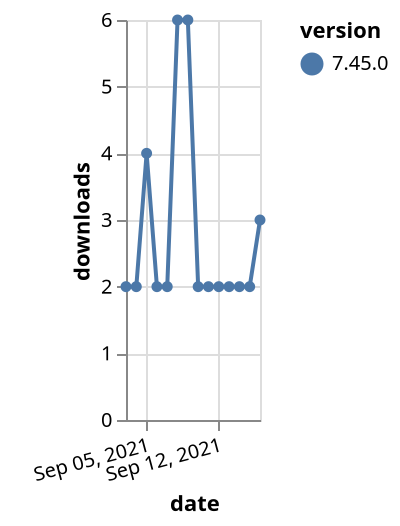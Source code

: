 {"$schema": "https://vega.github.io/schema/vega-lite/v5.json", "description": "A simple bar chart with embedded data.", "data": {"values": [{"date": "2021-09-03", "total": 4969, "delta": 2, "version": "7.45.0"}, {"date": "2021-09-04", "total": 4971, "delta": 2, "version": "7.45.0"}, {"date": "2021-09-05", "total": 4975, "delta": 4, "version": "7.45.0"}, {"date": "2021-09-06", "total": 4977, "delta": 2, "version": "7.45.0"}, {"date": "2021-09-07", "total": 4979, "delta": 2, "version": "7.45.0"}, {"date": "2021-09-08", "total": 4985, "delta": 6, "version": "7.45.0"}, {"date": "2021-09-09", "total": 4991, "delta": 6, "version": "7.45.0"}, {"date": "2021-09-10", "total": 4993, "delta": 2, "version": "7.45.0"}, {"date": "2021-09-11", "total": 4995, "delta": 2, "version": "7.45.0"}, {"date": "2021-09-12", "total": 4997, "delta": 2, "version": "7.45.0"}, {"date": "2021-09-13", "total": 4999, "delta": 2, "version": "7.45.0"}, {"date": "2021-09-14", "total": 5001, "delta": 2, "version": "7.45.0"}, {"date": "2021-09-15", "total": 5003, "delta": 2, "version": "7.45.0"}, {"date": "2021-09-16", "total": 5006, "delta": 3, "version": "7.45.0"}]}, "width": "container", "mark": {"type": "line", "point": {"filled": true}}, "encoding": {"x": {"field": "date", "type": "temporal", "timeUnit": "yearmonthdate", "title": "date", "axis": {"labelAngle": -15}}, "y": {"field": "delta", "type": "quantitative", "title": "downloads"}, "color": {"field": "version", "type": "nominal"}, "tooltip": {"field": "delta"}}}